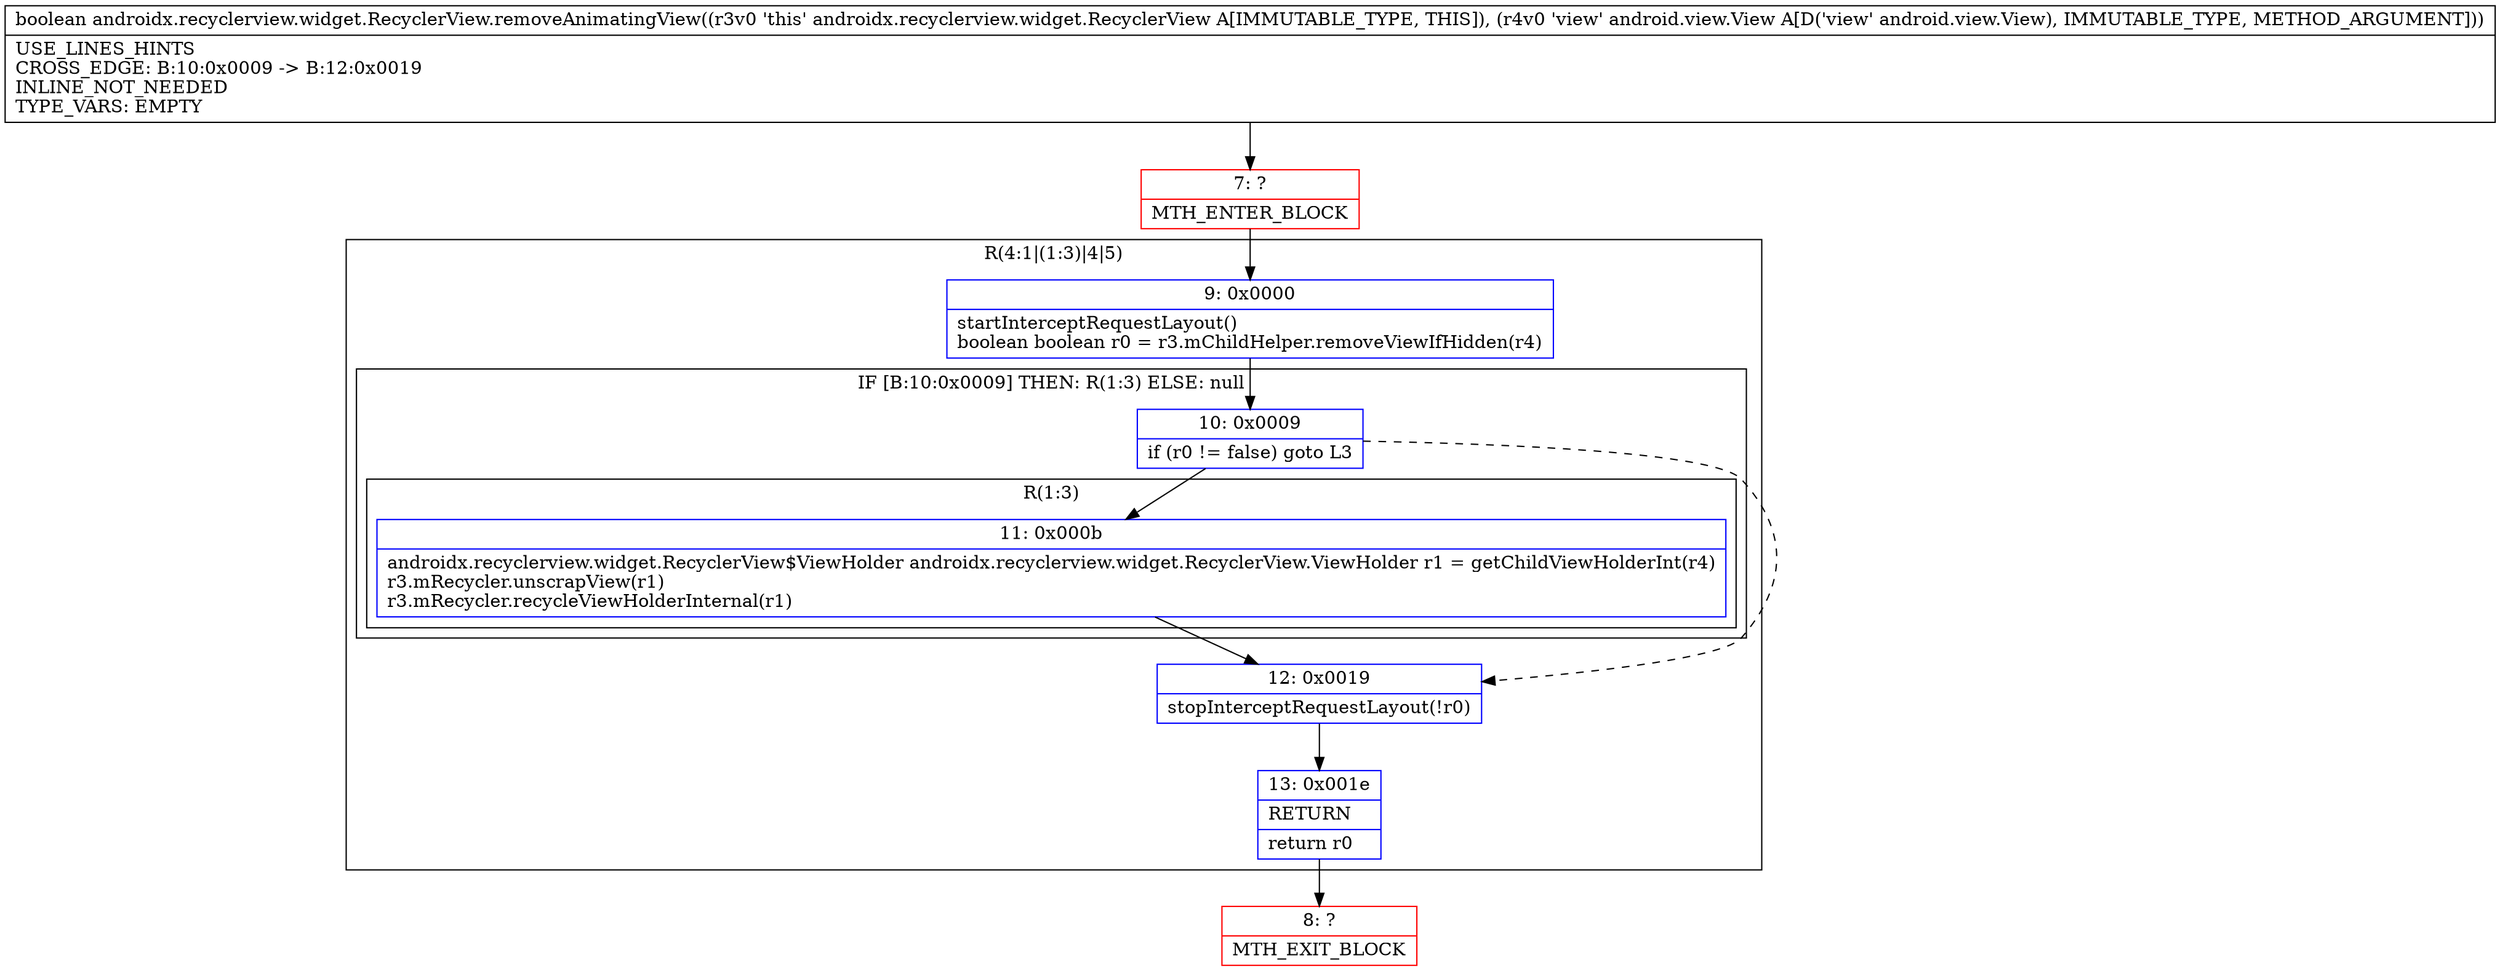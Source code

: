 digraph "CFG forandroidx.recyclerview.widget.RecyclerView.removeAnimatingView(Landroid\/view\/View;)Z" {
subgraph cluster_Region_1017884527 {
label = "R(4:1|(1:3)|4|5)";
node [shape=record,color=blue];
Node_9 [shape=record,label="{9\:\ 0x0000|startInterceptRequestLayout()\lboolean boolean r0 = r3.mChildHelper.removeViewIfHidden(r4)\l}"];
subgraph cluster_IfRegion_691082751 {
label = "IF [B:10:0x0009] THEN: R(1:3) ELSE: null";
node [shape=record,color=blue];
Node_10 [shape=record,label="{10\:\ 0x0009|if (r0 != false) goto L3\l}"];
subgraph cluster_Region_414626392 {
label = "R(1:3)";
node [shape=record,color=blue];
Node_11 [shape=record,label="{11\:\ 0x000b|androidx.recyclerview.widget.RecyclerView$ViewHolder androidx.recyclerview.widget.RecyclerView.ViewHolder r1 = getChildViewHolderInt(r4)\lr3.mRecycler.unscrapView(r1)\lr3.mRecycler.recycleViewHolderInternal(r1)\l}"];
}
}
Node_12 [shape=record,label="{12\:\ 0x0019|stopInterceptRequestLayout(!r0)\l}"];
Node_13 [shape=record,label="{13\:\ 0x001e|RETURN\l|return r0\l}"];
}
Node_7 [shape=record,color=red,label="{7\:\ ?|MTH_ENTER_BLOCK\l}"];
Node_8 [shape=record,color=red,label="{8\:\ ?|MTH_EXIT_BLOCK\l}"];
MethodNode[shape=record,label="{boolean androidx.recyclerview.widget.RecyclerView.removeAnimatingView((r3v0 'this' androidx.recyclerview.widget.RecyclerView A[IMMUTABLE_TYPE, THIS]), (r4v0 'view' android.view.View A[D('view' android.view.View), IMMUTABLE_TYPE, METHOD_ARGUMENT]))  | USE_LINES_HINTS\lCROSS_EDGE: B:10:0x0009 \-\> B:12:0x0019\lINLINE_NOT_NEEDED\lTYPE_VARS: EMPTY\l}"];
MethodNode -> Node_7;Node_9 -> Node_10;
Node_10 -> Node_11;
Node_10 -> Node_12[style=dashed];
Node_11 -> Node_12;
Node_12 -> Node_13;
Node_13 -> Node_8;
Node_7 -> Node_9;
}

